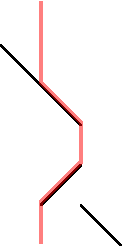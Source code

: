 draw((-1.000000,1.000000)*20--(1.000000,-1.000000)*20,black*1.5 + 0.8);
draw((1.000000,-2.000000)*20--(0.000000,-3.000000)*20,black*1.5 + 0.8);
draw((1.000000,-3.000000)*20--(2.000000,-4.000000)*20,black*1.5 + 0.8);
currentpicture=shift(0,-1.5)*currentpicture;
draw(scale(20) * ((0,2)-- (0,0)-- (1,-1)-- (1,-2)-- (0,-3)--(0,-4)),red+opacity(.5)+1.7);
